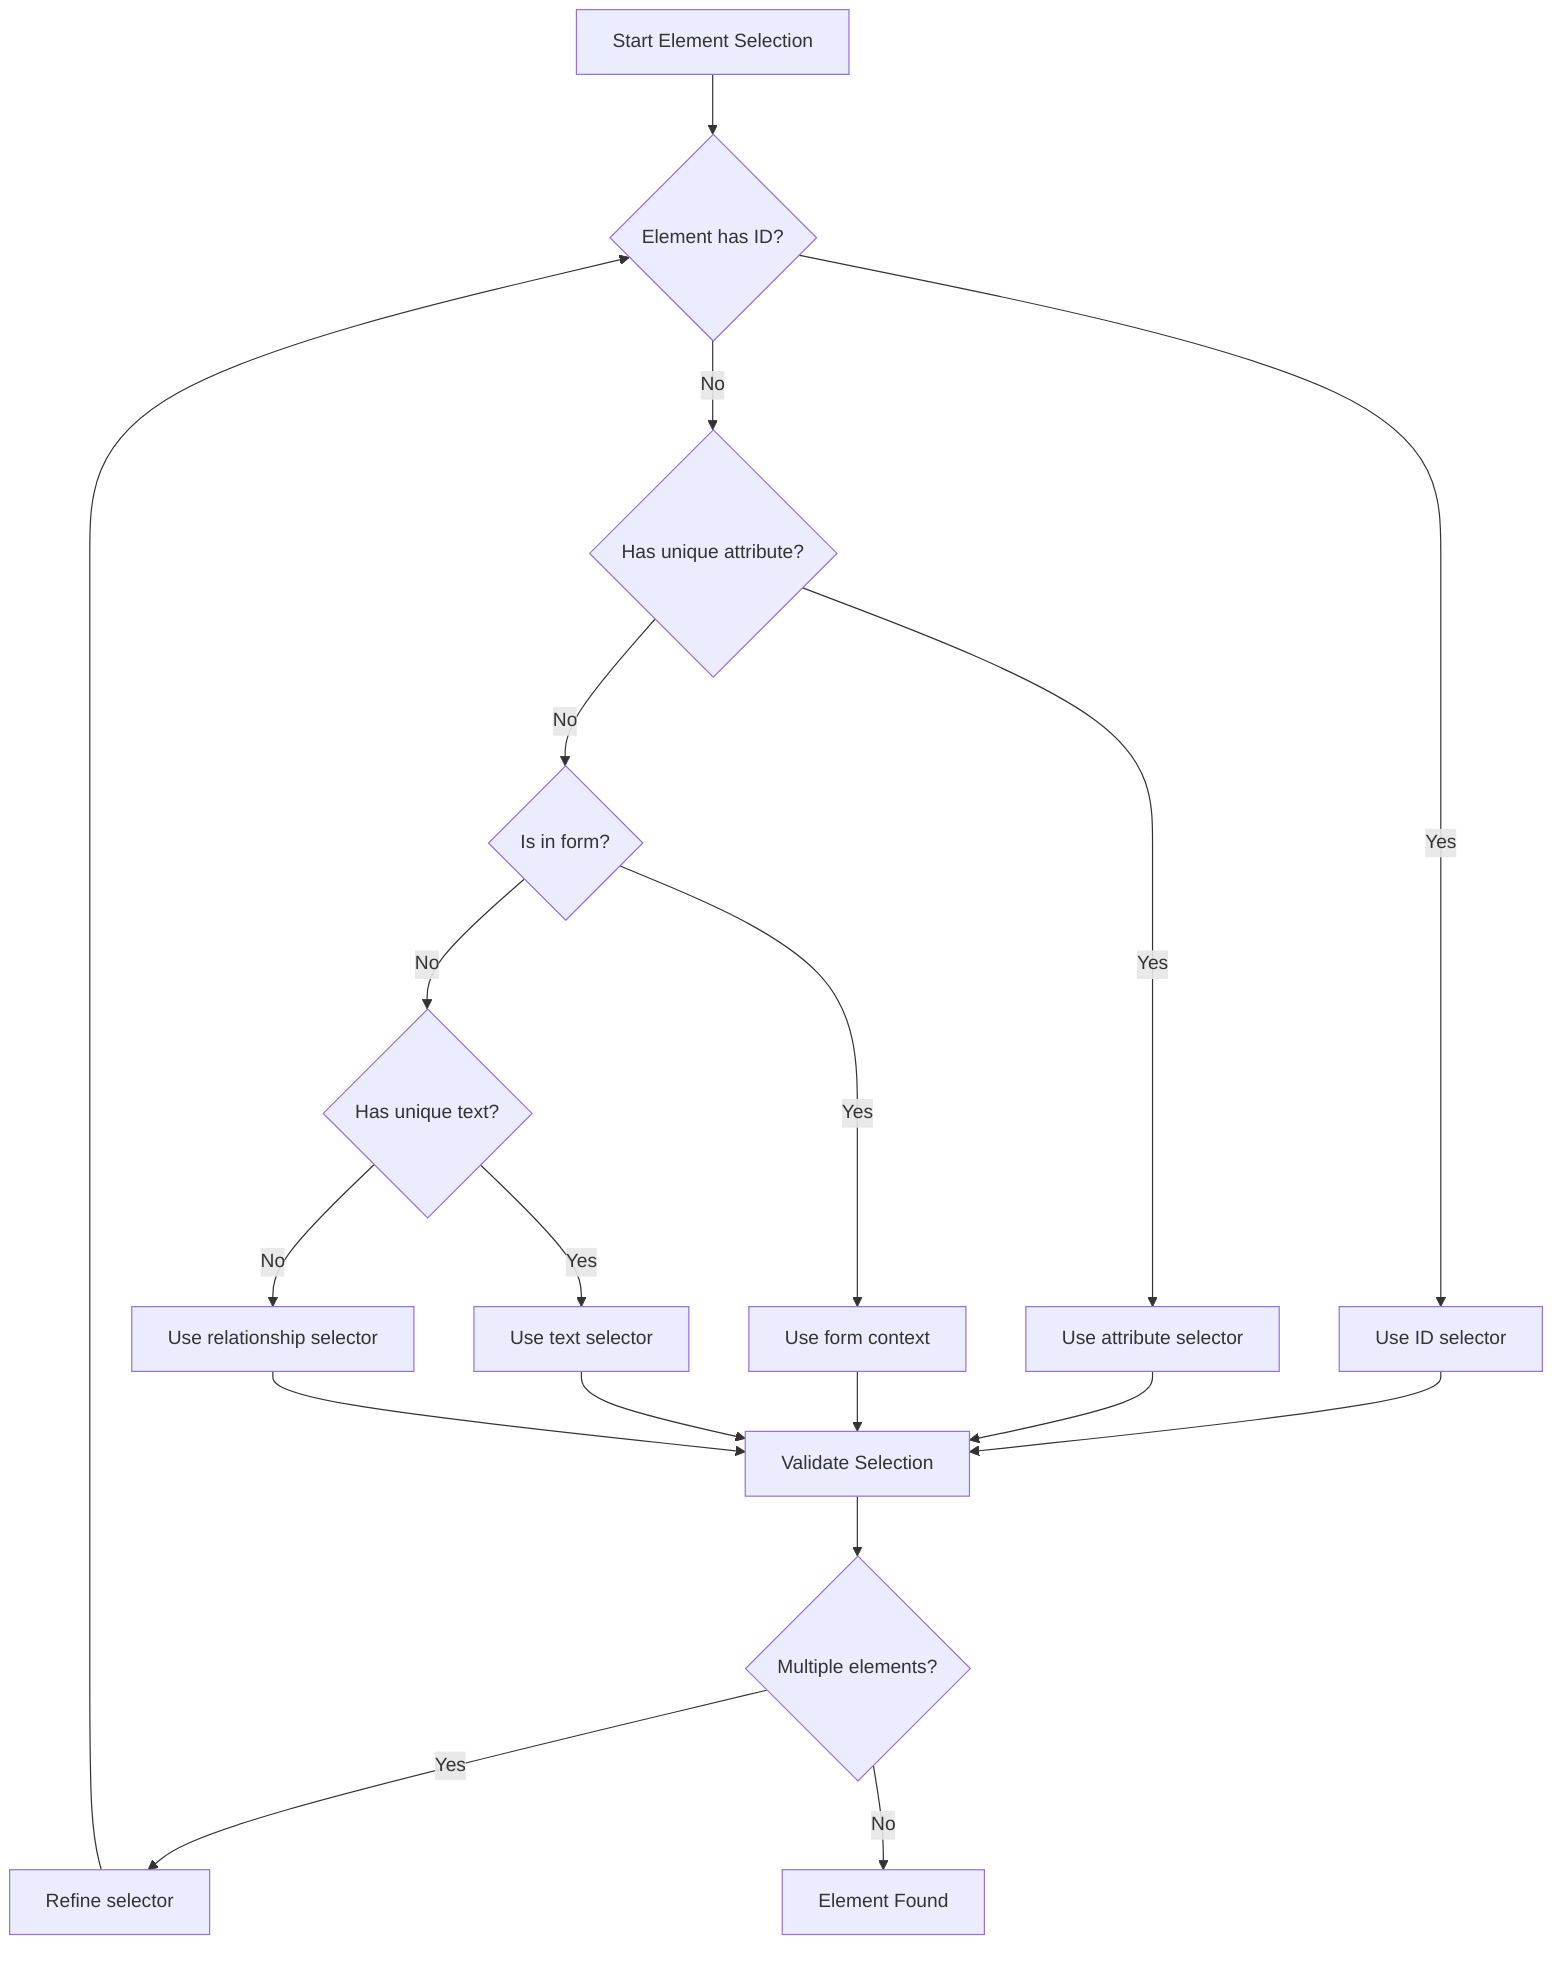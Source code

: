 flowchart TD
    A[Start Element Selection] --> B{Element has ID?}
    B -->|Yes| C[Use ID selector]
    B -->|No| D{Has unique attribute?}
    D -->|Yes| E[Use attribute selector]
    D -->|No| F{Is in form?}
    F -->|Yes| G[Use form context]
    F -->|No| H{Has unique text?}
    H -->|Yes| I[Use text selector]
    H -->|No| J[Use relationship selector]
    C --> K[Validate Selection]
    E --> K
    G --> K
    I --> K
    J --> K
    K --> L{Multiple elements?}
    L -->|Yes| M[Refine selector]
    L -->|No| N[Element Found]
    M --> B